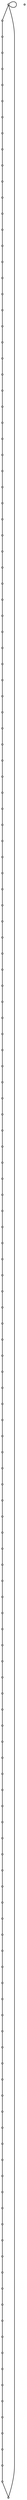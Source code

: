 graph random1362739833 {
	node [shape=point fillcolor=white]
	1 [ pos = "14.682652,18.218822!"]
	2 [ pos = "5.237150,17.213656!"]
	3 [ pos = "18.136968,14.478247!"]
	4 [ pos = "1.949288,2.540350!"]
	5 [ pos = "10.357783,6.341675!"]
	6 [ pos = "15.790202,8.728102!"]
	7 [ pos = "6.526864,17.327211!"]
	8 [ pos = "15.172490,14.266577!"]
	9 [ pos = "8.418781,2.212145!"]
	10 [ pos = "13.802607,5.512413!"]
	11 [ pos = "10.680364,2.715896!"]
	12 [ pos = "18.319015,6.683988!"]
	13 [ pos = "14.071397,14.423328!"]
	14 [ pos = "17.158479,4.534248!"]
	15 [ pos = "5.541319,15.325048!"]
	16 [ pos = "19.921889,0.150088!"]
	17 [ pos = "13.469987,5.085156!"]
	18 [ pos = "17.363744,11.533072!"]
	19 [ pos = "19.563403,19.313032!"]
	20 [ pos = "14.073422,9.847303!"]
	21 [ pos = "5.580825,9.789741!"]
	22 [ pos = "18.575406,12.107689!"]
	23 [ pos = "7.043070,13.674013!"]
	24 [ pos = "6.300384,15.461851!"]
	25 [ pos = "15.886158,0.029108!"]
	26 [ pos = "0.900381,6.492639!"]
	27 [ pos = "2.745003,19.219397!"]
	28 [ pos = "13.176626,16.816400!"]
	29 [ pos = "13.568842,10.261222!"]
	30 [ pos = "1.276766,19.110161!"]
	31 [ pos = "5.512387,1.124772!"]
	32 [ pos = "19.260250,18.982374!"]
	33 [ pos = "6.209928,16.550111!"]
	34 [ pos = "10.441563,5.699448!"]
	35 [ pos = "15.789261,4.441102!"]
	36 [ pos = "15.546752,1.296203!"]
	37 [ pos = "14.230843,14.048274!"]
	38 [ pos = "13.403892,1.200030!"]
	39 [ pos = "7.648405,19.704275!"]
	40 [ pos = "16.661881,3.460680!"]
	41 [ pos = "19.733383,17.562262!"]
	42 [ pos = "9.953319,2.404504!"]
	43 [ pos = "16.707777,3.056063!"]
	44 [ pos = "19.220904,10.202736!"]
	45 [ pos = "13.317285,0.423787!"]
	46 [ pos = "9.239015,18.829672!"]
	47 [ pos = "1.548559,8.425382!"]
	48 [ pos = "17.738164,7.758487!"]
	49 [ pos = "4.901610,8.105844!"]
	50 [ pos = "13.457935,0.616988!"]
	51 [ pos = "12.546946,8.930804!"]
	52 [ pos = "1.913191,6.703907!"]
	53 [ pos = "2.905196,15.317083!"]
	54 [ pos = "7.903937,10.553601!"]
	55 [ pos = "14.947476,4.491935!"]
	56 [ pos = "14.014281,14.606976!"]
	57 [ pos = "1.980315,3.893717!"]
	58 [ pos = "17.011479,18.688092!"]
	59 [ pos = "6.949779,16.158500!"]
	60 [ pos = "8.816945,0.193181!"]
	61 [ pos = "16.582287,18.055960!"]
	62 [ pos = "19.022853,18.130846!"]
	63 [ pos = "6.407459,16.687134!"]
	64 [ pos = "5.815450,11.309069!"]
	65 [ pos = "4.719096,19.273385!"]
	66 [ pos = "11.926058,17.266042!"]
	67 [ pos = "8.130306,13.839249!"]
	68 [ pos = "3.896066,11.035502!"]
	69 [ pos = "9.082449,11.800004!"]
	70 [ pos = "1.515220,3.956042!"]
	71 [ pos = "16.291939,15.529500!"]
	72 [ pos = "18.563018,18.272254!"]
	73 [ pos = "19.423217,15.500615!"]
	74 [ pos = "16.886463,6.299113!"]
	75 [ pos = "11.585232,5.629526!"]
	76 [ pos = "6.492295,8.093636!"]
	77 [ pos = "3.611603,5.441265!"]
	78 [ pos = "6.150599,10.019063!"]
	79 [ pos = "2.054517,11.966049!"]
	80 [ pos = "1.254249,6.773612!"]
	81 [ pos = "11.165551,13.180307!"]
	82 [ pos = "3.965772,19.295858!"]
	83 [ pos = "6.945674,7.861838!"]
	84 [ pos = "10.257477,16.028123!"]
	85 [ pos = "19.661842,11.772697!"]
	86 [ pos = "19.984165,15.879898!"]
	87 [ pos = "7.228314,18.473301!"]
	88 [ pos = "14.078269,6.577648!"]
	89 [ pos = "13.900033,10.890850!"]
	90 [ pos = "12.876762,5.411382!"]
	91 [ pos = "16.520376,19.369056!"]
	92 [ pos = "13.505019,0.058096!"]
	93 [ pos = "4.736439,19.655618!"]
	94 [ pos = "10.077159,6.790956!"]
	95 [ pos = "11.547784,11.331408!"]
	96 [ pos = "13.564568,2.639453!"]
	97 [ pos = "4.437833,17.530340!"]
	98 [ pos = "1.861428,11.383506!"]
	99 [ pos = "5.318295,12.118905!"]
	100 [ pos = "7.337747,4.906254!"]
	101 [ pos = "3.817719,7.248029!"]
	102 [ pos = "0.712269,11.046033!"]
	103 [ pos = "5.647447,14.790539!"]
	104 [ pos = "17.623681,19.547480!"]
	105 [ pos = "5.607506,10.426560!"]
	106 [ pos = "4.884979,2.053999!"]
	107 [ pos = "9.721734,18.389998!"]
	108 [ pos = "2.112095,14.458173!"]
	109 [ pos = "17.971733,12.189254!"]
	110 [ pos = "1.175246,9.445634!"]
	111 [ pos = "3.446780,14.739814!"]
	112 [ pos = "12.085087,7.884612!"]
	113 [ pos = "12.196271,13.946515!"]
	114 [ pos = "19.268119,17.514567!"]
	115 [ pos = "5.991537,6.531983!"]
	116 [ pos = "2.346938,9.809256!"]
	117 [ pos = "13.780012,3.059208!"]
	118 [ pos = "0.781407,19.427459!"]
	119 [ pos = "17.849746,18.405088!"]
	120 [ pos = "18.901056,3.383369!"]
	121 [ pos = "8.757766,3.712152!"]
	122 [ pos = "5.437368,18.479500!"]
	123 [ pos = "2.028267,7.549463!"]
	124 [ pos = "12.863790,20.000000!"]
	125 [ pos = "19.738716,14.039036!"]
	126 [ pos = "9.371752,3.111613!"]
	127 [ pos = "8.704968,1.382956!"]
	128 [ pos = "10.996226,0.827356!"]
	129 [ pos = "15.329472,10.190462!"]
	130 [ pos = "18.341923,1.247126!"]
	131 [ pos = "16.722444,0.614979!"]
	132 [ pos = "11.056383,10.428574!"]
	133 [ pos = "3.674186,11.837789!"]
	134 [ pos = "9.782149,1.450050!"]
	135 [ pos = "10.168995,8.609322!"]
	136 [ pos = "4.833419,18.926760!"]
	137 [ pos = "12.321474,10.270787!"]
	138 [ pos = "17.332377,14.349741!"]
	139 [ pos = "17.820249,10.122285!"]
	140 [ pos = "14.275859,17.485083!"]
	141 [ pos = "4.087438,3.573728!"]
	142 [ pos = "0.522813,12.792406!"]
	143 [ pos = "4.956684,11.519039!"]
	144 [ pos = "13.619762,0.212273!"]
	145 [ pos = "1.635618,11.887802!"]
	146 [ pos = "1.459400,18.358063!"]
	147 [ pos = "12.502781,12.515782!"]
	148 [ pos = "8.712753,16.176967!"]
	149 [ pos = "4.279689,18.494903!"]
	150 [ pos = "17.627016,14.448683!"]
	151 [ pos = "7.030342,2.386553!"]
	152 [ pos = "13.301561,19.351817!"]
	153 [ pos = "12.657339,10.560055!"]
	154 [ pos = "13.627675,10.403706!"]
	155 [ pos = "0.608457,7.829651!"]
	156 [ pos = "7.814906,4.695895!"]
	157 [ pos = "11.403379,8.337719!"]

	47 -- 123
	123 -- 52
	52 -- 80
	80 -- 26
	26 -- 155
	155 -- 110
	110 -- 116
	116 -- 98
	98 -- 145
	145 -- 79
	79 -- 133
	133 -- 68
	68 -- 143
	143 -- 99
	99 -- 64
	64 -- 105
	105 -- 21
	21 -- 78
	78 -- 54
	54 -- 69
	69 -- 67
	67 -- 23
	23 -- 103
	103 -- 15
	15 -- 24
	24 -- 59
	59 -- 63
	63 -- 33
	33 -- 7
	7 -- 2
	2 -- 97
	97 -- 149
	149 -- 136
	136 -- 65
	65 -- 93
	93 -- 82
	82 -- 27
	27 -- 30
	30 -- 118
	118 -- 146
	146 -- 53
	53 -- 111
	111 -- 108
	108 -- 142
	142 -- 102
	102 -- 101
	101 -- 49
	49 -- 76
	76 -- 83
	83 -- 115
	115 -- 100
	100 -- 156
	156 -- 121
	121 -- 126
	126 -- 42
	42 -- 11
	11 -- 134
	134 -- 127
	127 -- 9
	9 -- 151
	151 -- 31
	31 -- 106
	106 -- 141
	141 -- 77
	77 -- 57
	57 -- 70
	70 -- 4
	4 -- 60
	60 -- 128
	128 -- 45
	45 -- 50
	50 -- 144
	144 -- 92
	92 -- 38
	38 -- 96
	96 -- 117
	117 -- 55
	55 -- 35
	35 -- 40
	40 -- 43
	43 -- 14
	14 -- 74
	74 -- 12
	12 -- 48
	48 -- 6
	6 -- 129
	129 -- 20
	20 -- 29
	29 -- 154
	154 -- 89
	89 -- 153
	153 -- 137
	137 -- 132
	132 -- 95
	95 -- 147
	147 -- 113
	113 -- 81
	81 -- 84
	84 -- 148
	148 -- 107
	107 -- 46
	46 -- 39
	39 -- 87
	87 -- 122
	122 -- 66
	66 -- 28
	28 -- 140
	140 -- 1
	1 -- 152
	152 -- 124
	124 -- 91
	91 -- 58
	58 -- 61
	61 -- 119
	119 -- 72
	72 -- 62
	62 -- 114
	114 -- 41
	41 -- 32
	32 -- 19
	19 -- 104
	104 -- 71
	71 -- 138
	138 -- 150
	150 -- 3
	3 -- 73
	73 -- 86
	86 -- 125
	125 -- 22
	22 -- 109
	109 -- 18
	18 -- 139
	139 -- 44
	44 -- 85
	85 -- 8
	8 -- 37
	37 -- 13
	13 -- 56
	56 -- 51
	51 -- 112
	112 -- 157
	157 -- 135
	135 -- 94
	94 -- 5
	5 -- 34
	34 -- 75
	75 -- 90
	90 -- 17
	17 -- 10
	10 -- 88
	88 -- 36
	36 -- 25
	25 -- 131
	131 -- 130
	130 -- 16
	16 -- 47
	1 -- 1
}